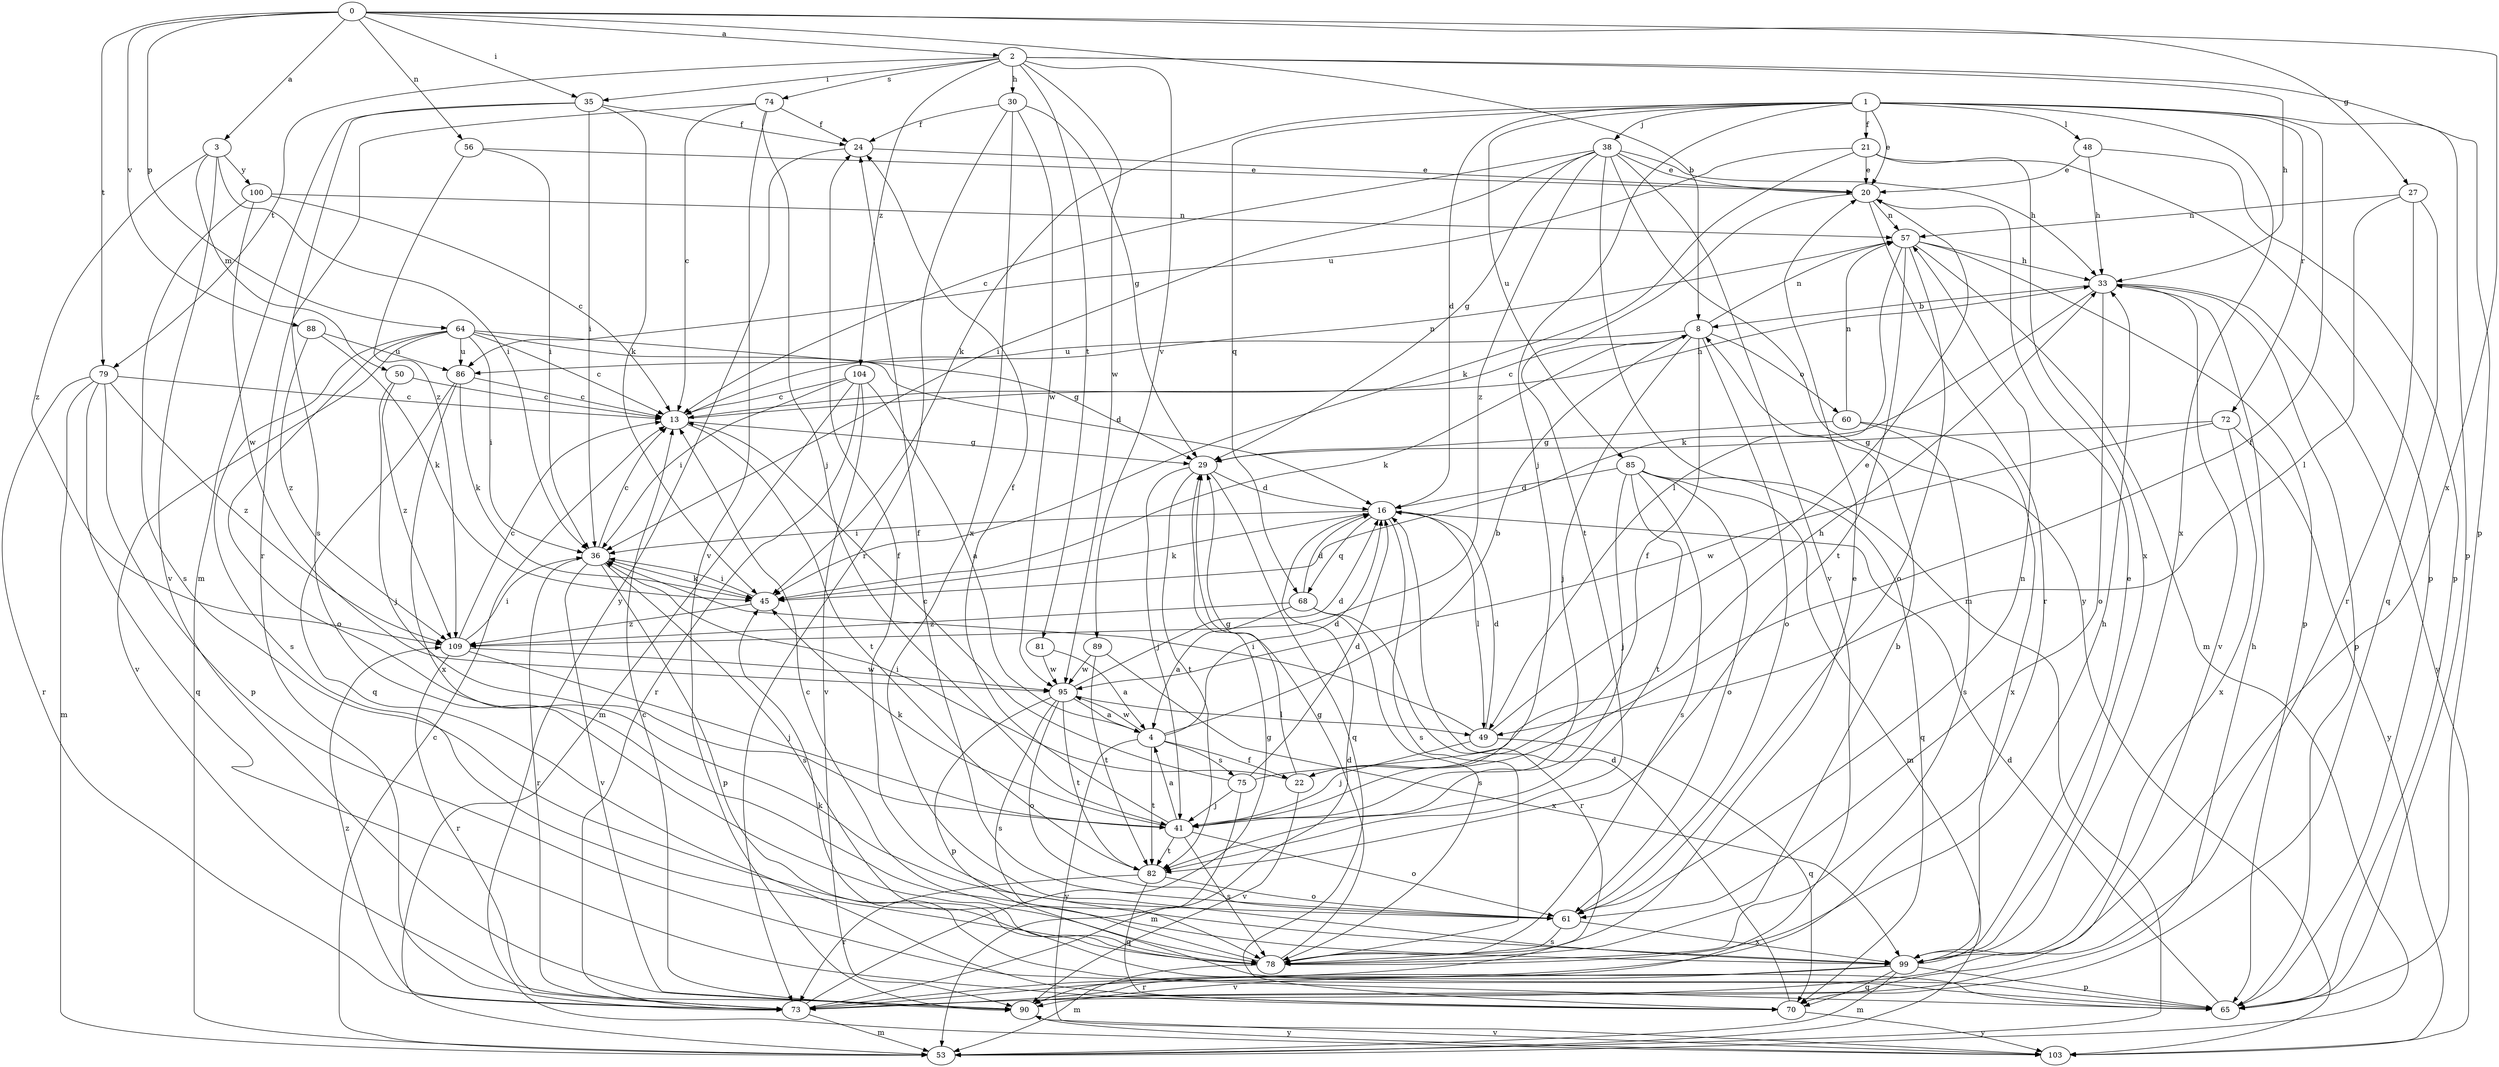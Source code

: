 strict digraph  {
0;
1;
2;
3;
4;
8;
13;
16;
20;
21;
22;
24;
27;
29;
30;
33;
35;
36;
38;
41;
45;
48;
49;
50;
53;
56;
57;
60;
61;
64;
65;
68;
70;
72;
73;
74;
75;
78;
79;
81;
82;
85;
86;
88;
89;
90;
95;
99;
100;
103;
104;
109;
0 -> 2  [label=a];
0 -> 3  [label=a];
0 -> 8  [label=b];
0 -> 27  [label=g];
0 -> 35  [label=i];
0 -> 56  [label=n];
0 -> 64  [label=p];
0 -> 79  [label=t];
0 -> 88  [label=v];
0 -> 99  [label=x];
1 -> 16  [label=d];
1 -> 20  [label=e];
1 -> 21  [label=f];
1 -> 22  [label=f];
1 -> 38  [label=j];
1 -> 41  [label=j];
1 -> 45  [label=k];
1 -> 48  [label=l];
1 -> 65  [label=p];
1 -> 68  [label=q];
1 -> 72  [label=r];
1 -> 85  [label=u];
1 -> 99  [label=x];
2 -> 30  [label=h];
2 -> 33  [label=h];
2 -> 35  [label=i];
2 -> 65  [label=p];
2 -> 74  [label=s];
2 -> 79  [label=t];
2 -> 81  [label=t];
2 -> 89  [label=v];
2 -> 95  [label=w];
2 -> 104  [label=z];
3 -> 36  [label=i];
3 -> 50  [label=m];
3 -> 90  [label=v];
3 -> 100  [label=y];
3 -> 109  [label=z];
4 -> 8  [label=b];
4 -> 16  [label=d];
4 -> 22  [label=f];
4 -> 75  [label=s];
4 -> 82  [label=t];
4 -> 95  [label=w];
4 -> 103  [label=y];
8 -> 13  [label=c];
8 -> 22  [label=f];
8 -> 41  [label=j];
8 -> 45  [label=k];
8 -> 57  [label=n];
8 -> 60  [label=o];
8 -> 61  [label=o];
8 -> 86  [label=u];
13 -> 29  [label=g];
13 -> 33  [label=h];
13 -> 57  [label=n];
13 -> 82  [label=t];
16 -> 36  [label=i];
16 -> 45  [label=k];
16 -> 49  [label=l];
16 -> 68  [label=q];
16 -> 78  [label=s];
20 -> 57  [label=n];
20 -> 73  [label=r];
20 -> 82  [label=t];
21 -> 20  [label=e];
21 -> 45  [label=k];
21 -> 65  [label=p];
21 -> 86  [label=u];
21 -> 99  [label=x];
22 -> 29  [label=g];
22 -> 36  [label=i];
22 -> 90  [label=v];
24 -> 20  [label=e];
24 -> 103  [label=y];
27 -> 49  [label=l];
27 -> 57  [label=n];
27 -> 70  [label=q];
27 -> 73  [label=r];
29 -> 16  [label=d];
29 -> 41  [label=j];
29 -> 70  [label=q];
29 -> 82  [label=t];
30 -> 24  [label=f];
30 -> 29  [label=g];
30 -> 73  [label=r];
30 -> 95  [label=w];
30 -> 99  [label=x];
33 -> 8  [label=b];
33 -> 45  [label=k];
33 -> 61  [label=o];
33 -> 65  [label=p];
33 -> 90  [label=v];
33 -> 103  [label=y];
35 -> 24  [label=f];
35 -> 36  [label=i];
35 -> 45  [label=k];
35 -> 53  [label=m];
35 -> 78  [label=s];
36 -> 13  [label=c];
36 -> 45  [label=k];
36 -> 65  [label=p];
36 -> 73  [label=r];
36 -> 78  [label=s];
36 -> 90  [label=v];
38 -> 13  [label=c];
38 -> 20  [label=e];
38 -> 29  [label=g];
38 -> 33  [label=h];
38 -> 36  [label=i];
38 -> 53  [label=m];
38 -> 90  [label=v];
38 -> 103  [label=y];
38 -> 109  [label=z];
41 -> 4  [label=a];
41 -> 24  [label=f];
41 -> 45  [label=k];
41 -> 61  [label=o];
41 -> 78  [label=s];
41 -> 82  [label=t];
45 -> 36  [label=i];
45 -> 109  [label=z];
48 -> 20  [label=e];
48 -> 33  [label=h];
48 -> 65  [label=p];
49 -> 16  [label=d];
49 -> 20  [label=e];
49 -> 36  [label=i];
49 -> 41  [label=j];
49 -> 70  [label=q];
50 -> 13  [label=c];
50 -> 41  [label=j];
50 -> 109  [label=z];
53 -> 13  [label=c];
56 -> 20  [label=e];
56 -> 36  [label=i];
56 -> 109  [label=z];
57 -> 33  [label=h];
57 -> 49  [label=l];
57 -> 53  [label=m];
57 -> 61  [label=o];
57 -> 65  [label=p];
57 -> 82  [label=t];
60 -> 29  [label=g];
60 -> 57  [label=n];
60 -> 78  [label=s];
60 -> 99  [label=x];
61 -> 24  [label=f];
61 -> 57  [label=n];
61 -> 78  [label=s];
61 -> 99  [label=x];
64 -> 13  [label=c];
64 -> 16  [label=d];
64 -> 29  [label=g];
64 -> 36  [label=i];
64 -> 61  [label=o];
64 -> 78  [label=s];
64 -> 86  [label=u];
64 -> 90  [label=v];
65 -> 16  [label=d];
65 -> 45  [label=k];
68 -> 4  [label=a];
68 -> 16  [label=d];
68 -> 73  [label=r];
68 -> 78  [label=s];
68 -> 109  [label=z];
70 -> 16  [label=d];
70 -> 103  [label=y];
72 -> 29  [label=g];
72 -> 95  [label=w];
72 -> 99  [label=x];
72 -> 103  [label=y];
73 -> 16  [label=d];
73 -> 29  [label=g];
73 -> 53  [label=m];
73 -> 109  [label=z];
74 -> 13  [label=c];
74 -> 24  [label=f];
74 -> 41  [label=j];
74 -> 73  [label=r];
74 -> 90  [label=v];
75 -> 13  [label=c];
75 -> 16  [label=d];
75 -> 33  [label=h];
75 -> 41  [label=j];
75 -> 53  [label=m];
78 -> 8  [label=b];
78 -> 13  [label=c];
78 -> 20  [label=e];
78 -> 29  [label=g];
78 -> 33  [label=h];
78 -> 53  [label=m];
79 -> 13  [label=c];
79 -> 53  [label=m];
79 -> 65  [label=p];
79 -> 70  [label=q];
79 -> 73  [label=r];
79 -> 109  [label=z];
81 -> 4  [label=a];
81 -> 95  [label=w];
82 -> 61  [label=o];
82 -> 70  [label=q];
82 -> 73  [label=r];
85 -> 16  [label=d];
85 -> 41  [label=j];
85 -> 53  [label=m];
85 -> 61  [label=o];
85 -> 70  [label=q];
85 -> 78  [label=s];
85 -> 82  [label=t];
86 -> 13  [label=c];
86 -> 45  [label=k];
86 -> 70  [label=q];
86 -> 99  [label=x];
88 -> 45  [label=k];
88 -> 86  [label=u];
88 -> 109  [label=z];
89 -> 82  [label=t];
89 -> 95  [label=w];
89 -> 99  [label=x];
90 -> 13  [label=c];
90 -> 33  [label=h];
90 -> 103  [label=y];
95 -> 4  [label=a];
95 -> 16  [label=d];
95 -> 49  [label=l];
95 -> 61  [label=o];
95 -> 65  [label=p];
95 -> 78  [label=s];
95 -> 82  [label=t];
99 -> 20  [label=e];
99 -> 24  [label=f];
99 -> 53  [label=m];
99 -> 65  [label=p];
99 -> 70  [label=q];
99 -> 73  [label=r];
99 -> 90  [label=v];
100 -> 13  [label=c];
100 -> 57  [label=n];
100 -> 78  [label=s];
100 -> 95  [label=w];
103 -> 90  [label=v];
104 -> 4  [label=a];
104 -> 13  [label=c];
104 -> 36  [label=i];
104 -> 53  [label=m];
104 -> 73  [label=r];
104 -> 90  [label=v];
109 -> 13  [label=c];
109 -> 36  [label=i];
109 -> 41  [label=j];
109 -> 73  [label=r];
109 -> 95  [label=w];
}
